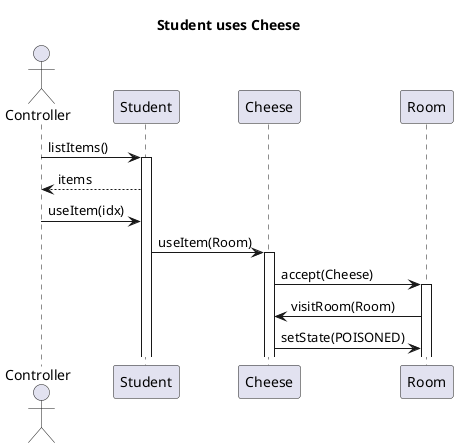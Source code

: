 @startuml
title Student uses Cheese

actor Controller as c order 1
participant Cheese as i order 30
participant Student order 20
participant Room Order 60

c -> Student : listItems()
activate Student
Student --> c : items
c -> Student : useItem(idx)
Student -> i : useItem(Room)
activate i
i -> Room : accept(Cheese)
activate Room
Room -> i : visitRoom(Room)
i -> Room : setState(POISONED)


@enduml